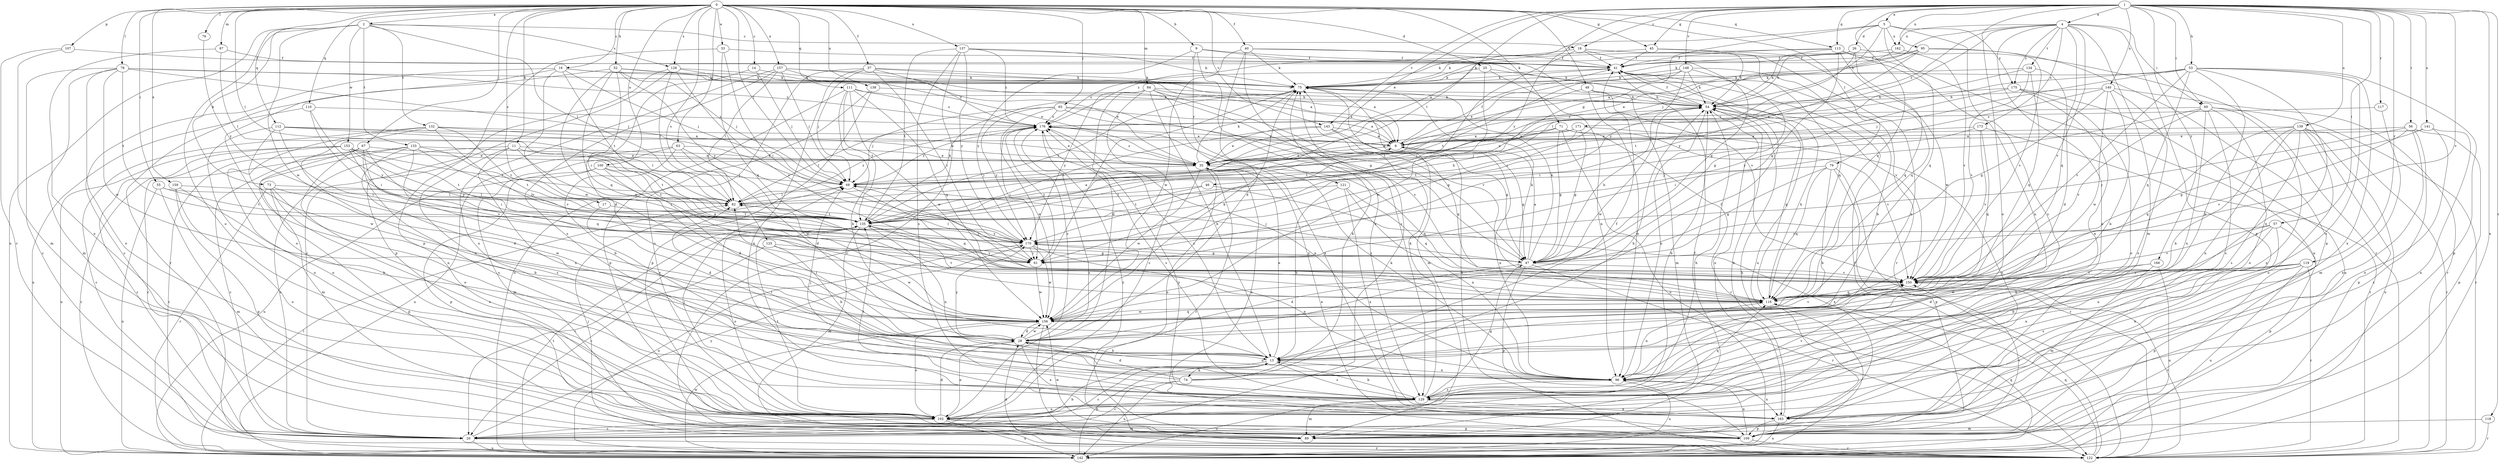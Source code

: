 strict digraph  {
0;
1;
2;
4;
5;
6;
9;
11;
13;
14;
16;
17;
18;
20;
25;
26;
28;
33;
35;
37;
40;
41;
45;
46;
47;
48;
52;
53;
54;
55;
56;
57;
60;
61;
63;
65;
67;
68;
71;
73;
74;
75;
76;
78;
79;
82;
84;
87;
89;
95;
96;
100;
102;
107;
109;
110;
111;
112;
113;
116;
117;
118;
119;
121;
122;
125;
128;
129;
132;
133;
134;
135;
137;
138;
139;
140;
141;
142;
143;
148;
150;
153;
156;
157;
159;
162;
163;
166;
170;
171;
173;
175;
176;
0 -> 2  [label=a];
0 -> 9  [label=b];
0 -> 11  [label=b];
0 -> 14  [label=c];
0 -> 16  [label=c];
0 -> 17  [label=c];
0 -> 25  [label=d];
0 -> 33  [label=e];
0 -> 37  [label=f];
0 -> 40  [label=f];
0 -> 45  [label=g];
0 -> 48  [label=h];
0 -> 52  [label=h];
0 -> 55  [label=i];
0 -> 63  [label=j];
0 -> 65  [label=j];
0 -> 67  [label=j];
0 -> 68  [label=j];
0 -> 71  [label=k];
0 -> 76  [label=l];
0 -> 78  [label=l];
0 -> 79  [label=l];
0 -> 82  [label=l];
0 -> 84  [label=m];
0 -> 87  [label=m];
0 -> 100  [label=o];
0 -> 107  [label=p];
0 -> 110  [label=q];
0 -> 111  [label=q];
0 -> 112  [label=q];
0 -> 113  [label=q];
0 -> 125  [label=s];
0 -> 128  [label=s];
0 -> 137  [label=u];
0 -> 138  [label=u];
0 -> 143  [label=v];
0 -> 157  [label=x];
0 -> 159  [label=x];
1 -> 4  [label=a];
1 -> 5  [label=a];
1 -> 18  [label=c];
1 -> 35  [label=e];
1 -> 45  [label=g];
1 -> 53  [label=h];
1 -> 56  [label=i];
1 -> 57  [label=i];
1 -> 60  [label=i];
1 -> 82  [label=l];
1 -> 95  [label=n];
1 -> 102  [label=o];
1 -> 113  [label=q];
1 -> 116  [label=q];
1 -> 117  [label=r];
1 -> 118  [label=r];
1 -> 119  [label=r];
1 -> 139  [label=u];
1 -> 140  [label=u];
1 -> 141  [label=u];
1 -> 142  [label=u];
1 -> 143  [label=v];
1 -> 148  [label=v];
1 -> 150  [label=v];
1 -> 166  [label=y];
1 -> 170  [label=y];
2 -> 18  [label=c];
2 -> 73  [label=k];
2 -> 82  [label=l];
2 -> 102  [label=o];
2 -> 128  [label=s];
2 -> 132  [label=t];
2 -> 133  [label=t];
2 -> 142  [label=u];
2 -> 153  [label=w];
2 -> 156  [label=w];
4 -> 60  [label=i];
4 -> 68  [label=j];
4 -> 89  [label=m];
4 -> 102  [label=o];
4 -> 109  [label=p];
4 -> 116  [label=q];
4 -> 134  [label=t];
4 -> 150  [label=v];
4 -> 162  [label=x];
4 -> 170  [label=y];
4 -> 171  [label=z];
4 -> 173  [label=z];
4 -> 175  [label=z];
5 -> 26  [label=d];
5 -> 35  [label=e];
5 -> 46  [label=g];
5 -> 54  [label=h];
5 -> 116  [label=q];
5 -> 129  [label=s];
5 -> 162  [label=x];
5 -> 175  [label=z];
6 -> 35  [label=e];
6 -> 41  [label=f];
6 -> 47  [label=g];
6 -> 96  [label=n];
9 -> 41  [label=f];
9 -> 54  [label=h];
9 -> 121  [label=r];
9 -> 129  [label=s];
9 -> 170  [label=y];
11 -> 20  [label=c];
11 -> 35  [label=e];
11 -> 61  [label=i];
11 -> 96  [label=n];
11 -> 129  [label=s];
11 -> 135  [label=t];
13 -> 20  [label=c];
13 -> 35  [label=e];
13 -> 74  [label=k];
13 -> 96  [label=n];
13 -> 129  [label=s];
13 -> 176  [label=z];
14 -> 28  [label=d];
14 -> 68  [label=j];
14 -> 75  [label=k];
16 -> 6  [label=a];
16 -> 20  [label=c];
16 -> 68  [label=j];
16 -> 75  [label=k];
16 -> 102  [label=o];
16 -> 135  [label=t];
16 -> 156  [label=w];
17 -> 28  [label=d];
17 -> 135  [label=t];
18 -> 41  [label=f];
18 -> 47  [label=g];
18 -> 61  [label=i];
18 -> 75  [label=k];
18 -> 96  [label=n];
18 -> 116  [label=q];
20 -> 13  [label=b];
20 -> 75  [label=k];
20 -> 122  [label=r];
20 -> 142  [label=u];
20 -> 170  [label=y];
25 -> 75  [label=k];
25 -> 96  [label=n];
25 -> 150  [label=v];
25 -> 156  [label=w];
26 -> 41  [label=f];
26 -> 54  [label=h];
26 -> 75  [label=k];
26 -> 82  [label=l];
26 -> 116  [label=q];
26 -> 122  [label=r];
28 -> 13  [label=b];
28 -> 41  [label=f];
28 -> 82  [label=l];
28 -> 96  [label=n];
28 -> 102  [label=o];
28 -> 156  [label=w];
28 -> 163  [label=x];
28 -> 170  [label=y];
28 -> 176  [label=z];
33 -> 41  [label=f];
33 -> 61  [label=i];
33 -> 109  [label=p];
33 -> 116  [label=q];
35 -> 68  [label=j];
35 -> 75  [label=k];
35 -> 102  [label=o];
35 -> 116  [label=q];
35 -> 122  [label=r];
35 -> 156  [label=w];
35 -> 163  [label=x];
35 -> 176  [label=z];
37 -> 6  [label=a];
37 -> 61  [label=i];
37 -> 68  [label=j];
37 -> 75  [label=k];
37 -> 102  [label=o];
37 -> 163  [label=x];
37 -> 176  [label=z];
40 -> 28  [label=d];
40 -> 41  [label=f];
40 -> 75  [label=k];
40 -> 129  [label=s];
40 -> 150  [label=v];
40 -> 156  [label=w];
41 -> 75  [label=k];
41 -> 122  [label=r];
41 -> 142  [label=u];
41 -> 176  [label=z];
45 -> 41  [label=f];
45 -> 54  [label=h];
45 -> 116  [label=q];
45 -> 176  [label=z];
46 -> 82  [label=l];
46 -> 135  [label=t];
46 -> 163  [label=x];
47 -> 6  [label=a];
47 -> 28  [label=d];
47 -> 54  [label=h];
47 -> 68  [label=j];
47 -> 75  [label=k];
47 -> 109  [label=p];
47 -> 122  [label=r];
47 -> 150  [label=v];
47 -> 170  [label=y];
48 -> 54  [label=h];
48 -> 89  [label=m];
48 -> 96  [label=n];
48 -> 135  [label=t];
52 -> 54  [label=h];
52 -> 61  [label=i];
52 -> 68  [label=j];
52 -> 75  [label=k];
52 -> 116  [label=q];
52 -> 122  [label=r];
52 -> 156  [label=w];
52 -> 170  [label=y];
53 -> 13  [label=b];
53 -> 35  [label=e];
53 -> 68  [label=j];
53 -> 75  [label=k];
53 -> 96  [label=n];
53 -> 109  [label=p];
53 -> 116  [label=q];
53 -> 129  [label=s];
53 -> 150  [label=v];
53 -> 163  [label=x];
54 -> 41  [label=f];
54 -> 96  [label=n];
54 -> 116  [label=q];
54 -> 156  [label=w];
54 -> 163  [label=x];
54 -> 176  [label=z];
55 -> 82  [label=l];
55 -> 89  [label=m];
55 -> 135  [label=t];
55 -> 142  [label=u];
56 -> 6  [label=a];
56 -> 20  [label=c];
56 -> 109  [label=p];
56 -> 150  [label=v];
56 -> 163  [label=x];
56 -> 170  [label=y];
57 -> 13  [label=b];
57 -> 96  [label=n];
57 -> 109  [label=p];
57 -> 150  [label=v];
57 -> 163  [label=x];
57 -> 170  [label=y];
60 -> 61  [label=i];
60 -> 96  [label=n];
60 -> 102  [label=o];
60 -> 122  [label=r];
60 -> 129  [label=s];
60 -> 150  [label=v];
60 -> 163  [label=x];
60 -> 176  [label=z];
61 -> 156  [label=w];
61 -> 176  [label=z];
63 -> 28  [label=d];
63 -> 35  [label=e];
63 -> 89  [label=m];
63 -> 129  [label=s];
63 -> 142  [label=u];
63 -> 156  [label=w];
65 -> 6  [label=a];
65 -> 47  [label=g];
65 -> 68  [label=j];
65 -> 150  [label=v];
65 -> 156  [label=w];
65 -> 170  [label=y];
65 -> 176  [label=z];
67 -> 13  [label=b];
67 -> 20  [label=c];
67 -> 35  [label=e];
67 -> 61  [label=i];
67 -> 89  [label=m];
67 -> 102  [label=o];
67 -> 122  [label=r];
67 -> 129  [label=s];
68 -> 82  [label=l];
68 -> 116  [label=q];
68 -> 176  [label=z];
71 -> 6  [label=a];
71 -> 35  [label=e];
71 -> 47  [label=g];
71 -> 122  [label=r];
71 -> 135  [label=t];
71 -> 142  [label=u];
71 -> 150  [label=v];
73 -> 13  [label=b];
73 -> 82  [label=l];
73 -> 109  [label=p];
73 -> 122  [label=r];
73 -> 156  [label=w];
73 -> 163  [label=x];
74 -> 20  [label=c];
74 -> 28  [label=d];
74 -> 41  [label=f];
74 -> 54  [label=h];
74 -> 68  [label=j];
74 -> 75  [label=k];
74 -> 142  [label=u];
75 -> 54  [label=h];
75 -> 61  [label=i];
75 -> 89  [label=m];
75 -> 135  [label=t];
76 -> 170  [label=y];
78 -> 20  [label=c];
78 -> 68  [label=j];
78 -> 75  [label=k];
78 -> 89  [label=m];
78 -> 102  [label=o];
78 -> 135  [label=t];
78 -> 156  [label=w];
78 -> 176  [label=z];
79 -> 13  [label=b];
79 -> 47  [label=g];
79 -> 68  [label=j];
79 -> 109  [label=p];
79 -> 116  [label=q];
79 -> 122  [label=r];
82 -> 135  [label=t];
82 -> 176  [label=z];
84 -> 6  [label=a];
84 -> 13  [label=b];
84 -> 20  [label=c];
84 -> 28  [label=d];
84 -> 54  [label=h];
84 -> 150  [label=v];
84 -> 163  [label=x];
84 -> 170  [label=y];
87 -> 41  [label=f];
87 -> 82  [label=l];
87 -> 102  [label=o];
89 -> 41  [label=f];
89 -> 54  [label=h];
89 -> 176  [label=z];
95 -> 35  [label=e];
95 -> 41  [label=f];
95 -> 75  [label=k];
95 -> 109  [label=p];
95 -> 150  [label=v];
95 -> 170  [label=y];
96 -> 82  [label=l];
96 -> 129  [label=s];
96 -> 142  [label=u];
96 -> 163  [label=x];
96 -> 176  [label=z];
100 -> 28  [label=d];
100 -> 47  [label=g];
100 -> 68  [label=j];
100 -> 109  [label=p];
100 -> 135  [label=t];
100 -> 142  [label=u];
102 -> 20  [label=c];
102 -> 28  [label=d];
102 -> 54  [label=h];
102 -> 68  [label=j];
102 -> 89  [label=m];
102 -> 109  [label=p];
102 -> 135  [label=t];
102 -> 142  [label=u];
102 -> 176  [label=z];
107 -> 20  [label=c];
107 -> 41  [label=f];
107 -> 89  [label=m];
109 -> 35  [label=e];
109 -> 96  [label=n];
109 -> 122  [label=r];
109 -> 150  [label=v];
109 -> 156  [label=w];
109 -> 176  [label=z];
110 -> 61  [label=i];
110 -> 142  [label=u];
110 -> 170  [label=y];
110 -> 176  [label=z];
111 -> 13  [label=b];
111 -> 54  [label=h];
111 -> 109  [label=p];
111 -> 116  [label=q];
111 -> 135  [label=t];
111 -> 156  [label=w];
111 -> 176  [label=z];
112 -> 6  [label=a];
112 -> 35  [label=e];
112 -> 61  [label=i];
112 -> 82  [label=l];
112 -> 102  [label=o];
112 -> 156  [label=w];
113 -> 41  [label=f];
113 -> 47  [label=g];
113 -> 54  [label=h];
113 -> 75  [label=k];
113 -> 96  [label=n];
113 -> 142  [label=u];
113 -> 156  [label=w];
116 -> 54  [label=h];
116 -> 96  [label=n];
116 -> 135  [label=t];
116 -> 156  [label=w];
117 -> 89  [label=m];
117 -> 176  [label=z];
118 -> 89  [label=m];
118 -> 122  [label=r];
119 -> 13  [label=b];
119 -> 28  [label=d];
119 -> 96  [label=n];
119 -> 109  [label=p];
119 -> 122  [label=r];
119 -> 129  [label=s];
119 -> 142  [label=u];
119 -> 150  [label=v];
121 -> 13  [label=b];
121 -> 82  [label=l];
121 -> 96  [label=n];
121 -> 116  [label=q];
121 -> 163  [label=x];
122 -> 28  [label=d];
122 -> 41  [label=f];
122 -> 68  [label=j];
122 -> 75  [label=k];
122 -> 116  [label=q];
122 -> 150  [label=v];
125 -> 13  [label=b];
125 -> 20  [label=c];
125 -> 47  [label=g];
125 -> 156  [label=w];
128 -> 20  [label=c];
128 -> 35  [label=e];
128 -> 75  [label=k];
128 -> 82  [label=l];
128 -> 109  [label=p];
128 -> 150  [label=v];
129 -> 13  [label=b];
129 -> 47  [label=g];
129 -> 54  [label=h];
129 -> 75  [label=k];
129 -> 89  [label=m];
129 -> 102  [label=o];
129 -> 116  [label=q];
129 -> 135  [label=t];
129 -> 142  [label=u];
129 -> 150  [label=v];
129 -> 163  [label=x];
132 -> 6  [label=a];
132 -> 20  [label=c];
132 -> 35  [label=e];
132 -> 96  [label=n];
132 -> 102  [label=o];
132 -> 135  [label=t];
132 -> 150  [label=v];
133 -> 20  [label=c];
133 -> 28  [label=d];
133 -> 35  [label=e];
133 -> 96  [label=n];
133 -> 116  [label=q];
133 -> 135  [label=t];
133 -> 170  [label=y];
134 -> 28  [label=d];
134 -> 75  [label=k];
134 -> 116  [label=q];
134 -> 135  [label=t];
134 -> 150  [label=v];
135 -> 6  [label=a];
135 -> 20  [label=c];
135 -> 54  [label=h];
135 -> 75  [label=k];
135 -> 89  [label=m];
135 -> 96  [label=n];
135 -> 102  [label=o];
135 -> 150  [label=v];
135 -> 170  [label=y];
137 -> 41  [label=f];
137 -> 75  [label=k];
137 -> 122  [label=r];
137 -> 129  [label=s];
137 -> 135  [label=t];
137 -> 170  [label=y];
137 -> 176  [label=z];
138 -> 54  [label=h];
138 -> 109  [label=p];
138 -> 142  [label=u];
139 -> 6  [label=a];
139 -> 13  [label=b];
139 -> 96  [label=n];
139 -> 102  [label=o];
139 -> 109  [label=p];
139 -> 116  [label=q];
139 -> 122  [label=r];
139 -> 129  [label=s];
139 -> 142  [label=u];
140 -> 13  [label=b];
140 -> 47  [label=g];
140 -> 54  [label=h];
140 -> 102  [label=o];
140 -> 122  [label=r];
140 -> 156  [label=w];
140 -> 170  [label=y];
141 -> 6  [label=a];
141 -> 47  [label=g];
141 -> 102  [label=o];
141 -> 163  [label=x];
142 -> 13  [label=b];
142 -> 82  [label=l];
142 -> 116  [label=q];
142 -> 135  [label=t];
142 -> 156  [label=w];
143 -> 6  [label=a];
143 -> 35  [label=e];
143 -> 47  [label=g];
143 -> 116  [label=q];
143 -> 135  [label=t];
148 -> 13  [label=b];
148 -> 35  [label=e];
148 -> 47  [label=g];
148 -> 54  [label=h];
148 -> 61  [label=i];
148 -> 75  [label=k];
148 -> 135  [label=t];
150 -> 68  [label=j];
150 -> 75  [label=k];
150 -> 116  [label=q];
153 -> 20  [label=c];
153 -> 35  [label=e];
153 -> 82  [label=l];
153 -> 122  [label=r];
153 -> 135  [label=t];
153 -> 142  [label=u];
153 -> 150  [label=v];
153 -> 170  [label=y];
156 -> 28  [label=d];
156 -> 75  [label=k];
156 -> 102  [label=o];
156 -> 116  [label=q];
156 -> 122  [label=r];
156 -> 150  [label=v];
157 -> 35  [label=e];
157 -> 47  [label=g];
157 -> 68  [label=j];
157 -> 75  [label=k];
157 -> 82  [label=l];
157 -> 102  [label=o];
157 -> 129  [label=s];
159 -> 13  [label=b];
159 -> 82  [label=l];
159 -> 102  [label=o];
159 -> 109  [label=p];
162 -> 6  [label=a];
162 -> 41  [label=f];
162 -> 150  [label=v];
163 -> 54  [label=h];
163 -> 109  [label=p];
163 -> 142  [label=u];
166 -> 89  [label=m];
166 -> 142  [label=u];
166 -> 150  [label=v];
166 -> 156  [label=w];
170 -> 47  [label=g];
170 -> 61  [label=i];
170 -> 82  [label=l];
170 -> 96  [label=n];
170 -> 142  [label=u];
170 -> 156  [label=w];
171 -> 6  [label=a];
171 -> 35  [label=e];
171 -> 47  [label=g];
171 -> 68  [label=j];
171 -> 163  [label=x];
173 -> 6  [label=a];
173 -> 116  [label=q];
173 -> 122  [label=r];
173 -> 135  [label=t];
173 -> 150  [label=v];
175 -> 54  [label=h];
175 -> 61  [label=i];
175 -> 96  [label=n];
175 -> 102  [label=o];
175 -> 142  [label=u];
176 -> 6  [label=a];
176 -> 61  [label=i];
176 -> 82  [label=l];
176 -> 96  [label=n];
176 -> 129  [label=s];
}
